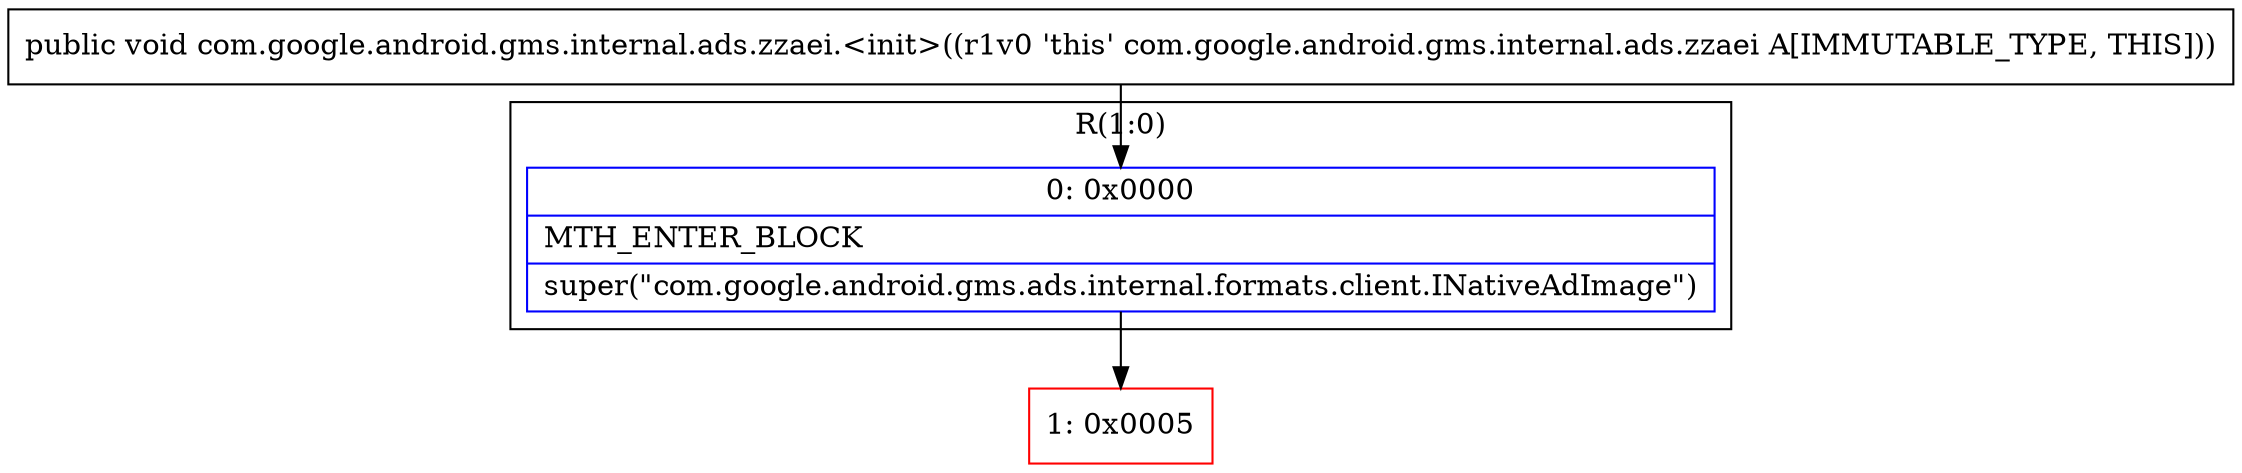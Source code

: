 digraph "CFG forcom.google.android.gms.internal.ads.zzaei.\<init\>()V" {
subgraph cluster_Region_2137321176 {
label = "R(1:0)";
node [shape=record,color=blue];
Node_0 [shape=record,label="{0\:\ 0x0000|MTH_ENTER_BLOCK\l|super(\"com.google.android.gms.ads.internal.formats.client.INativeAdImage\")\l}"];
}
Node_1 [shape=record,color=red,label="{1\:\ 0x0005}"];
MethodNode[shape=record,label="{public void com.google.android.gms.internal.ads.zzaei.\<init\>((r1v0 'this' com.google.android.gms.internal.ads.zzaei A[IMMUTABLE_TYPE, THIS])) }"];
MethodNode -> Node_0;
Node_0 -> Node_1;
}

